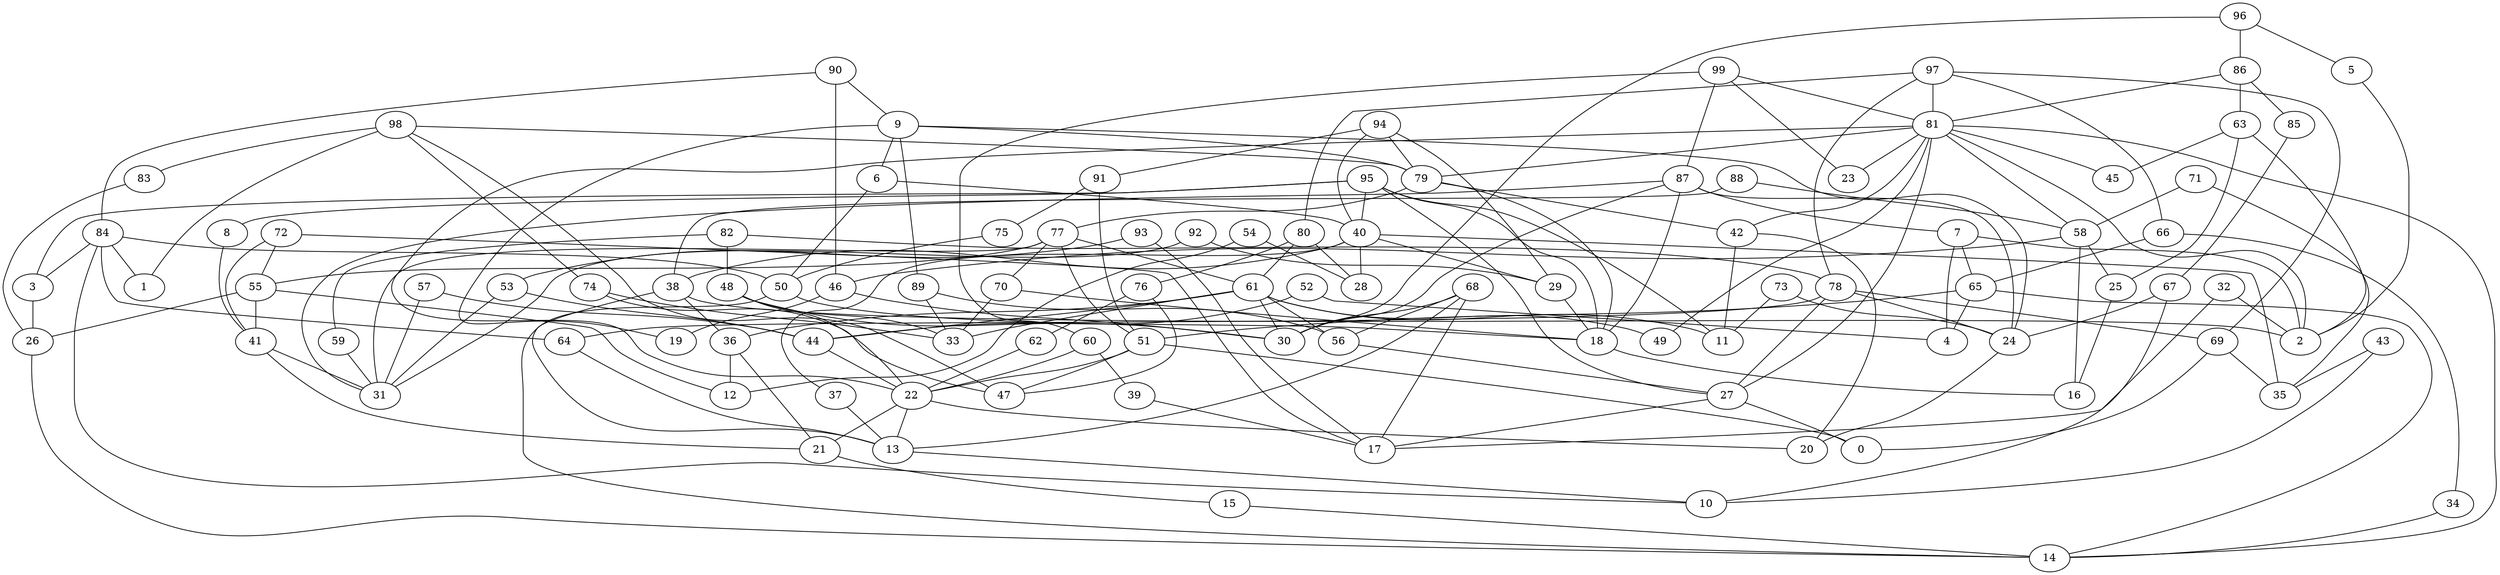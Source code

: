 digraph GG_graph {

subgraph G_graph {
edge [color = black]
"34" -> "14" [dir = none]
"60" -> "39" [dir = none]
"60" -> "22" [dir = none]
"48" -> "30" [dir = none]
"48" -> "22" [dir = none]
"48" -> "33" [dir = none]
"43" -> "10" [dir = none]
"43" -> "35" [dir = none]
"96" -> "5" [dir = none]
"96" -> "30" [dir = none]
"96" -> "86" [dir = none]
"36" -> "12" [dir = none]
"36" -> "21" [dir = none]
"5" -> "2" [dir = none]
"63" -> "25" [dir = none]
"63" -> "45" [dir = none]
"63" -> "2" [dir = none]
"42" -> "11" [dir = none]
"42" -> "20" [dir = none]
"9" -> "79" [dir = none]
"9" -> "19" [dir = none]
"9" -> "89" [dir = none]
"9" -> "24" [dir = none]
"9" -> "6" [dir = none]
"74" -> "33" [dir = none]
"74" -> "47" [dir = none]
"13" -> "10" [dir = none]
"64" -> "13" [dir = none]
"94" -> "79" [dir = none]
"94" -> "40" [dir = none]
"94" -> "29" [dir = none]
"94" -> "91" [dir = none]
"37" -> "13" [dir = none]
"46" -> "30" [dir = none]
"46" -> "19" [dir = none]
"51" -> "47" [dir = none]
"51" -> "0" [dir = none]
"51" -> "22" [dir = none]
"22" -> "13" [dir = none]
"22" -> "21" [dir = none]
"22" -> "20" [dir = none]
"85" -> "67" [dir = none]
"76" -> "47" [dir = none]
"76" -> "62" [dir = none]
"77" -> "70" [dir = none]
"77" -> "55" [dir = none]
"77" -> "51" [dir = none]
"77" -> "61" [dir = none]
"77" -> "31" [dir = none]
"68" -> "13" [dir = none]
"68" -> "17" [dir = none]
"68" -> "56" [dir = none]
"68" -> "30" [dir = none]
"6" -> "50" [dir = none]
"6" -> "40" [dir = none]
"79" -> "42" [dir = none]
"79" -> "77" [dir = none]
"79" -> "18" [dir = none]
"56" -> "27" [dir = none]
"72" -> "41" [dir = none]
"72" -> "55" [dir = none]
"72" -> "17" [dir = none]
"7" -> "65" [dir = none]
"7" -> "4" [dir = none]
"7" -> "2" [dir = none]
"65" -> "51" [dir = none]
"65" -> "4" [dir = none]
"65" -> "14" [dir = none]
"29" -> "18" [dir = none]
"99" -> "60" [dir = none]
"99" -> "87" [dir = none]
"99" -> "81" [dir = none]
"99" -> "23" [dir = none]
"52" -> "4" [dir = none]
"52" -> "44" [dir = none]
"89" -> "33" [dir = none]
"89" -> "56" [dir = none]
"98" -> "74" [dir = none]
"98" -> "79" [dir = none]
"98" -> "47" [dir = none]
"98" -> "1" [dir = none]
"98" -> "83" [dir = none]
"82" -> "48" [dir = none]
"82" -> "78" [dir = none]
"82" -> "59" [dir = none]
"18" -> "16" [dir = none]
"73" -> "24" [dir = none]
"73" -> "11" [dir = none]
"71" -> "58" [dir = none]
"71" -> "35" [dir = none]
"92" -> "31" [dir = none]
"92" -> "29" [dir = none]
"67" -> "24" [dir = none]
"67" -> "10" [dir = none]
"50" -> "18" [dir = none]
"50" -> "14" [dir = none]
"59" -> "31" [dir = none]
"70" -> "18" [dir = none]
"70" -> "33" [dir = none]
"66" -> "34" [dir = none]
"66" -> "65" [dir = none]
"61" -> "49" [dir = none]
"61" -> "11" [dir = none]
"61" -> "56" [dir = none]
"61" -> "36" [dir = none]
"61" -> "30" [dir = none]
"61" -> "33" [dir = none]
"61" -> "44" [dir = none]
"38" -> "2" [dir = none]
"38" -> "13" [dir = none]
"38" -> "36" [dir = none]
"53" -> "44" [dir = none]
"53" -> "31" [dir = none]
"88" -> "58" [dir = none]
"88" -> "38" [dir = none]
"39" -> "17" [dir = none]
"90" -> "46" [dir = none]
"90" -> "84" [dir = none]
"90" -> "9" [dir = none]
"95" -> "40" [dir = none]
"95" -> "3" [dir = none]
"95" -> "18" [dir = none]
"95" -> "27" [dir = none]
"95" -> "11" [dir = none]
"95" -> "8" [dir = none]
"81" -> "14" [dir = none]
"81" -> "23" [dir = none]
"81" -> "22" [dir = none]
"81" -> "27" [dir = none]
"81" -> "79" [dir = none]
"81" -> "42" [dir = none]
"81" -> "45" [dir = none]
"81" -> "2" [dir = none]
"81" -> "58" [dir = none]
"81" -> "49" [dir = none]
"69" -> "35" [dir = none]
"69" -> "0" [dir = none]
"87" -> "30" [dir = none]
"87" -> "31" [dir = none]
"87" -> "7" [dir = none]
"87" -> "24" [dir = none]
"87" -> "18" [dir = none]
"8" -> "41" [dir = none]
"44" -> "22" [dir = none]
"27" -> "0" [dir = none]
"27" -> "17" [dir = none]
"40" -> "35" [dir = none]
"40" -> "38" [dir = none]
"40" -> "29" [dir = none]
"40" -> "37" [dir = none]
"40" -> "28" [dir = none]
"57" -> "44" [dir = none]
"57" -> "31" [dir = none]
"62" -> "22" [dir = none]
"3" -> "26" [dir = none]
"55" -> "41" [dir = none]
"55" -> "12" [dir = none]
"55" -> "26" [dir = none]
"97" -> "66" [dir = none]
"97" -> "78" [dir = none]
"97" -> "81" [dir = none]
"97" -> "69" [dir = none]
"97" -> "80" [dir = none]
"15" -> "14" [dir = none]
"41" -> "21" [dir = none]
"41" -> "31" [dir = none]
"83" -> "26" [dir = none]
"75" -> "50" [dir = none]
"91" -> "51" [dir = none]
"91" -> "75" [dir = none]
"25" -> "16" [dir = none]
"32" -> "17" [dir = none]
"32" -> "2" [dir = none]
"21" -> "15" [dir = none]
"26" -> "14" [dir = none]
"54" -> "28" [dir = none]
"54" -> "12" [dir = none]
"24" -> "20" [dir = none]
"86" -> "85" [dir = none]
"86" -> "63" [dir = none]
"86" -> "81" [dir = none]
"58" -> "25" [dir = none]
"58" -> "16" [dir = none]
"58" -> "46" [dir = none]
"84" -> "64" [dir = none]
"84" -> "10" [dir = none]
"84" -> "50" [dir = none]
"84" -> "1" [dir = none]
"84" -> "3" [dir = none]
"78" -> "69" [dir = none]
"78" -> "24" [dir = none]
"78" -> "27" [dir = none]
"78" -> "64" [dir = none]
"93" -> "17" [dir = none]
"93" -> "53" [dir = none]
"80" -> "28" [dir = none]
"80" -> "76" [dir = none]
"80" -> "61" [dir = none]
}

}
